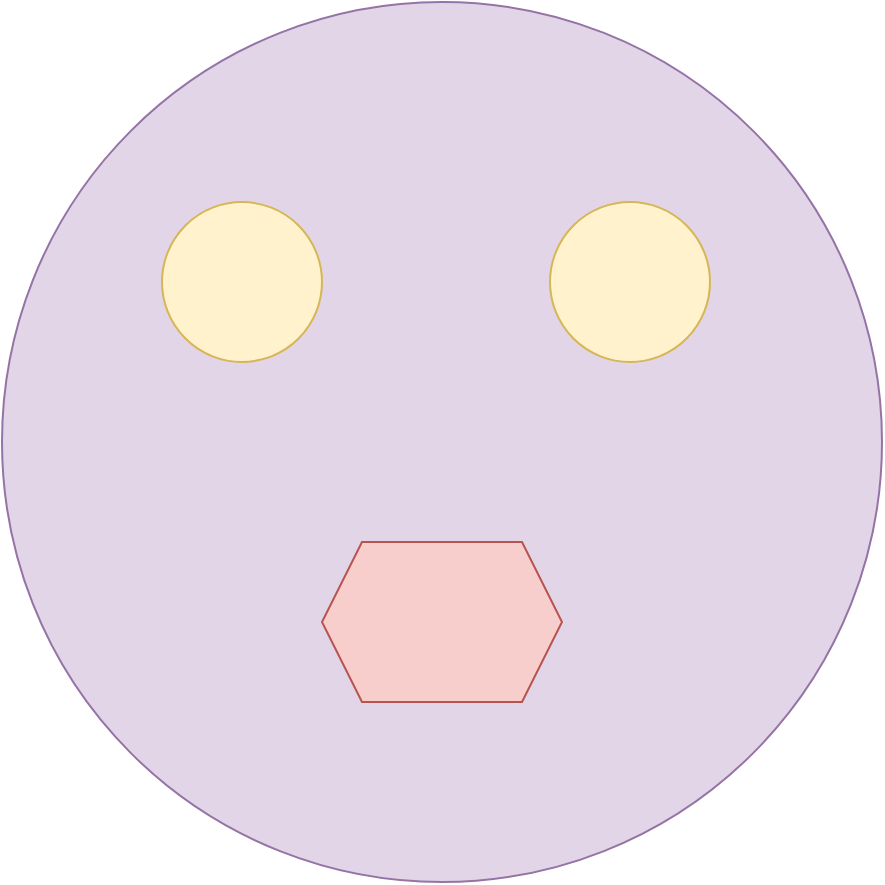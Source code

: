 <mxfile version="20.5.1" type="device"><diagram id="JcshQ4myTOmw5YqgOVHX" name="Сторінка-1"><mxGraphModel dx="1422" dy="794" grid="1" gridSize="10" guides="1" tooltips="1" connect="1" arrows="1" fold="1" page="1" pageScale="1" pageWidth="827" pageHeight="1169" math="0" shadow="0"><root><mxCell id="0"/><mxCell id="1" parent="0"/><mxCell id="M0spwDjAGcjk1YxErzPL-1" value="" style="ellipse;whiteSpace=wrap;html=1;aspect=fixed;fillColor=#e1d5e7;strokeColor=#9673a6;" vertex="1" parent="1"><mxGeometry x="140" y="140" width="440" height="440" as="geometry"/></mxCell><mxCell id="M0spwDjAGcjk1YxErzPL-2" value="" style="ellipse;whiteSpace=wrap;html=1;aspect=fixed;fillColor=#fff2cc;strokeColor=#d6b656;" vertex="1" parent="1"><mxGeometry x="220" y="240" width="80" height="80" as="geometry"/></mxCell><mxCell id="M0spwDjAGcjk1YxErzPL-3" value="" style="ellipse;whiteSpace=wrap;html=1;aspect=fixed;fillColor=#fff2cc;strokeColor=#d6b656;" vertex="1" parent="1"><mxGeometry x="414" y="240" width="80" height="80" as="geometry"/></mxCell><mxCell id="M0spwDjAGcjk1YxErzPL-5" value="" style="shape=hexagon;perimeter=hexagonPerimeter2;whiteSpace=wrap;html=1;fixedSize=1;fillColor=#f8cecc;strokeColor=#b85450;" vertex="1" parent="1"><mxGeometry x="300" y="410" width="120" height="80" as="geometry"/></mxCell></root></mxGraphModel></diagram></mxfile>